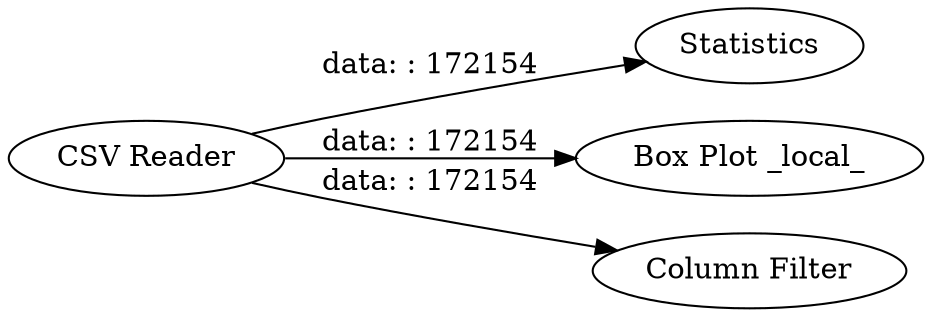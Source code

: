 digraph {
	"557547816009766008_1" [label="CSV Reader"]
	"557547816009766008_2" [label=Statistics]
	"557547816009766008_9" [label="Box Plot _local_"]
	"3820223311066273947_5" [label="Column Filter"]
	"557547816009766008_1" -> "557547816009766008_2" [label="data: : 172154"]
	"557547816009766008_1" -> "3820223311066273947_5" [label="data: : 172154"]
	"557547816009766008_1" -> "557547816009766008_9" [label="data: : 172154"]
	rankdir=LR
}
